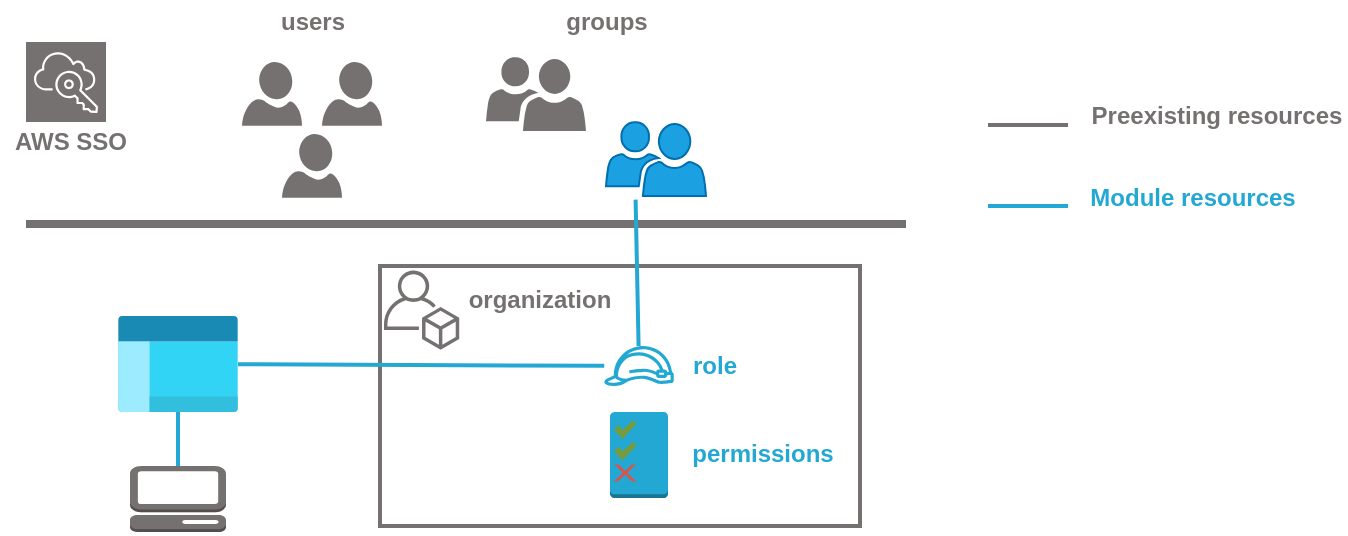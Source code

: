 <mxfile pages="1">
    <diagram id="4aA8682Oxr7YlsX3xrEW" name="Page-1">
        <mxGraphModel dx="746" dy="563" grid="1" gridSize="10" guides="1" tooltips="1" connect="1" arrows="1" fold="1" page="1" pageScale="1" pageWidth="827" pageHeight="1169" math="0" shadow="0">
            <root>
                <mxCell id="0"/>
                <mxCell id="1" parent="0"/>
                <mxCell id="hipz6K3Dw9yNYvxhTo2C-17" value="" style="rounded=0;whiteSpace=wrap;html=1;shadow=0;labelBackgroundColor=none;strokeColor=#767171;strokeWidth=2;fillColor=none;gradientColor=none;fontSize=17;fontColor=#767171;" parent="1" vertex="1">
                    <mxGeometry x="217" y="150" width="240" height="130" as="geometry"/>
                </mxCell>
                <mxCell id="asYjwT--wiLLLTKxJUm1-16" value="" style="endArrow=none;html=1;strokeColor=#767171;fontColor=#767171;fontSize=27;spacing=7;strokeWidth=2;" parent="1" edge="1">
                    <mxGeometry width="50" height="50" relative="1" as="geometry">
                        <mxPoint x="521" y="79.5" as="sourcePoint"/>
                        <mxPoint x="561" y="79.5" as="targetPoint"/>
                    </mxGeometry>
                </mxCell>
                <mxCell id="asYjwT--wiLLLTKxJUm1-17" value="" style="endArrow=none;html=1;strokeColor=#23A8D4;fontColor=#767171;fontSize=27;spacing=7;strokeWidth=2;" parent="1" edge="1">
                    <mxGeometry width="50" height="50" relative="1" as="geometry">
                        <mxPoint x="521" y="120" as="sourcePoint"/>
                        <mxPoint x="561" y="120" as="targetPoint"/>
                    </mxGeometry>
                </mxCell>
                <mxCell id="asYjwT--wiLLLTKxJUm1-18" value="&lt;font style=&quot;font-size: 12px&quot;&gt;Preexisting resources&lt;/font&gt;" style="text;html=1;resizable=0;autosize=1;align=center;verticalAlign=middle;points=[];fillColor=none;strokeColor=none;rounded=0;fontSize=12;fontColor=#767171;fontStyle=1" parent="1" vertex="1">
                    <mxGeometry x="570" y="65" width="130" height="20" as="geometry"/>
                </mxCell>
                <mxCell id="asYjwT--wiLLLTKxJUm1-19" value="&lt;font style=&quot;font-size: 12px&quot;&gt;Module resources&lt;/font&gt;" style="text;html=1;resizable=0;autosize=1;align=center;verticalAlign=middle;points=[];fillColor=none;strokeColor=none;rounded=0;fontSize=12;fontColor=#23A8D4;fontStyle=1" parent="1" vertex="1">
                    <mxGeometry x="568" y="106" width="110" height="20" as="geometry"/>
                </mxCell>
                <mxCell id="hipz6K3Dw9yNYvxhTo2C-2" value="" style="outlineConnect=0;dashed=0;verticalLabelPosition=bottom;verticalAlign=top;align=center;html=1;shape=mxgraph.aws3.permissions_2;fillColor=#23A8D4;gradientColor=none;shadow=0;labelBackgroundColor=none;strokeColor=none;strokeWidth=1;fontSize=17;fontColor=#767171;" parent="1" vertex="1">
                    <mxGeometry x="332" y="223" width="29" height="43" as="geometry"/>
                </mxCell>
                <mxCell id="hipz6K3Dw9yNYvxhTo2C-6" value="" style="aspect=fixed;pointerEvents=1;shadow=0;dashed=0;html=1;strokeColor=none;labelPosition=center;verticalLabelPosition=bottom;verticalAlign=top;align=center;fillColor=#767171;shape=mxgraph.azure.user;labelBackgroundColor=none;fontSize=17;fontColor=#767171;" parent="1" vertex="1">
                    <mxGeometry x="148" y="48" width="30" height="31.91" as="geometry"/>
                </mxCell>
                <mxCell id="hipz6K3Dw9yNYvxhTo2C-7" value="" style="outlineConnect=0;fontColor=#232F3E;gradientColor=none;fillColor=#767171;strokeColor=none;dashed=0;verticalLabelPosition=bottom;verticalAlign=top;align=center;html=1;fontSize=12;fontStyle=0;aspect=fixed;pointerEvents=1;shape=mxgraph.aws4.organizations_account;shadow=0;labelBackgroundColor=none;" parent="1" vertex="1">
                    <mxGeometry x="219" y="152" width="37.6" height="40" as="geometry"/>
                </mxCell>
                <mxCell id="hipz6K3Dw9yNYvxhTo2C-8" value="" style="outlineConnect=0;fontColor=#232F3E;gradientColor=none;gradientDirection=north;fillColor=#767171;strokeColor=#ffffff;dashed=0;verticalLabelPosition=bottom;verticalAlign=top;align=center;html=1;fontSize=12;fontStyle=0;aspect=fixed;shape=mxgraph.aws4.resourceIcon;resIcon=mxgraph.aws4.single_sign_on;shadow=0;labelBackgroundColor=none;" parent="1" vertex="1">
                    <mxGeometry x="40" y="38" width="40" height="40" as="geometry"/>
                </mxCell>
                <mxCell id="hipz6K3Dw9yNYvxhTo2C-9" value="" style="line;strokeWidth=4;html=1;perimeter=backbonePerimeter;points=[];outlineConnect=0;shadow=0;labelBackgroundColor=none;fillColor=#767171;gradientColor=none;fontSize=17;fontColor=#767171;strokeColor=#767171;" parent="1" vertex="1">
                    <mxGeometry x="40" y="124" width="440" height="10" as="geometry"/>
                </mxCell>
                <mxCell id="hipz6K3Dw9yNYvxhTo2C-10" value="&lt;font style=&quot;font-size: 12px&quot;&gt;AWS SSO&lt;/font&gt;" style="text;html=1;resizable=0;autosize=1;align=center;verticalAlign=middle;points=[];fillColor=none;strokeColor=none;rounded=0;fontSize=12;fontColor=#767171;fontStyle=1" parent="1" vertex="1">
                    <mxGeometry x="27" y="78" width="70" height="20" as="geometry"/>
                </mxCell>
                <mxCell id="hipz6K3Dw9yNYvxhTo2C-11" value="" style="aspect=fixed;pointerEvents=1;shadow=0;dashed=0;html=1;strokeColor=none;labelPosition=center;verticalLabelPosition=bottom;verticalAlign=top;align=center;fillColor=#767171;shape=mxgraph.azure.user;labelBackgroundColor=none;fontSize=17;fontColor=#767171;" parent="1" vertex="1">
                    <mxGeometry x="188" y="48" width="30" height="31.91" as="geometry"/>
                </mxCell>
                <mxCell id="hipz6K3Dw9yNYvxhTo2C-12" value="" style="aspect=fixed;pointerEvents=1;shadow=0;dashed=0;html=1;strokeColor=none;labelPosition=center;verticalLabelPosition=bottom;verticalAlign=top;align=center;fillColor=#767171;shape=mxgraph.azure.user;labelBackgroundColor=none;fontSize=17;fontColor=#767171;" parent="1" vertex="1">
                    <mxGeometry x="168" y="84" width="30" height="31.91" as="geometry"/>
                </mxCell>
                <mxCell id="hipz6K3Dw9yNYvxhTo2C-13" value="" style="pointerEvents=1;shadow=0;dashed=0;html=1;strokeColor=#006EAF;labelPosition=center;verticalLabelPosition=bottom;verticalAlign=top;align=center;fillColor=#1ba1e2;shape=mxgraph.mscae.intune.user_group;labelBackgroundColor=none;fontSize=17;fontColor=#ffffff;" parent="1" vertex="1">
                    <mxGeometry x="330" y="78" width="50" height="37" as="geometry"/>
                </mxCell>
                <mxCell id="hipz6K3Dw9yNYvxhTo2C-14" value="" style="pointerEvents=1;shadow=0;dashed=0;html=1;strokeColor=none;labelPosition=center;verticalLabelPosition=bottom;verticalAlign=top;align=center;fillColor=#767171;shape=mxgraph.mscae.intune.user_group;labelBackgroundColor=none;fontSize=17;fontColor=#767171;" parent="1" vertex="1">
                    <mxGeometry x="270" y="45.5" width="50" height="37" as="geometry"/>
                </mxCell>
                <mxCell id="hipz6K3Dw9yNYvxhTo2C-15" value="&lt;font style=&quot;font-size: 12px&quot;&gt;users&lt;/font&gt;" style="text;html=1;resizable=0;autosize=1;align=center;verticalAlign=middle;points=[];fillColor=none;strokeColor=none;rounded=0;fontSize=12;fontColor=#767171;fontStyle=1" parent="1" vertex="1">
                    <mxGeometry x="158" y="18" width="50" height="20" as="geometry"/>
                </mxCell>
                <mxCell id="hipz6K3Dw9yNYvxhTo2C-16" value="&lt;font style=&quot;font-size: 12px&quot;&gt;groups&lt;/font&gt;" style="text;html=1;resizable=0;autosize=1;align=center;verticalAlign=middle;points=[];fillColor=none;strokeColor=none;rounded=0;fontSize=12;fontColor=#767171;fontStyle=1" parent="1" vertex="1">
                    <mxGeometry x="305" y="17.5" width="50" height="20" as="geometry"/>
                </mxCell>
                <mxCell id="hipz6K3Dw9yNYvxhTo2C-18" value="organization" style="text;html=1;strokeColor=none;fillColor=none;align=center;verticalAlign=middle;whiteSpace=wrap;rounded=0;shadow=0;labelBackgroundColor=none;fontSize=12;fontColor=#767171;fontStyle=1" parent="1" vertex="1">
                    <mxGeometry x="277" y="157" width="40" height="20" as="geometry"/>
                </mxCell>
                <mxCell id="hipz6K3Dw9yNYvxhTo2C-19" value="" style="outlineConnect=0;fontColor=#232F3E;gradientColor=none;fillColor=#23A8D4;strokeColor=none;dashed=0;verticalLabelPosition=bottom;verticalAlign=top;align=center;html=1;fontSize=12;fontStyle=0;aspect=fixed;pointerEvents=1;shape=mxgraph.aws4.role;shadow=0;labelBackgroundColor=none;" parent="1" vertex="1">
                    <mxGeometry x="329" y="190" width="35" height="20" as="geometry"/>
                </mxCell>
                <mxCell id="hipz6K3Dw9yNYvxhTo2C-22" value="&lt;font style=&quot;font-size: 12px&quot;&gt;role&lt;/font&gt;" style="text;html=1;resizable=0;autosize=1;align=center;verticalAlign=middle;points=[];fillColor=none;strokeColor=none;rounded=0;fontSize=12;fontColor=#23A8D4;fontStyle=1" parent="1" vertex="1">
                    <mxGeometry x="364" y="190" width="40" height="20" as="geometry"/>
                </mxCell>
                <mxCell id="hipz6K3Dw9yNYvxhTo2C-23" value="&lt;font style=&quot;font-size: 12px&quot;&gt;permissions&lt;/font&gt;" style="text;html=1;resizable=0;autosize=1;align=center;verticalAlign=middle;points=[];fillColor=none;strokeColor=none;rounded=0;fontSize=12;fontColor=#23A8D4;fontStyle=1" parent="1" vertex="1">
                    <mxGeometry x="368" y="234" width="80" height="20" as="geometry"/>
                </mxCell>
                <mxCell id="hipz6K3Dw9yNYvxhTo2C-26" value="" style="endArrow=none;html=1;strokeColor=#23A8D4;fontColor=#767171;fontSize=27;spacing=7;strokeWidth=2;exitX=0.296;exitY=1.049;exitDx=0;exitDy=0;exitPerimeter=0;" parent="1" source="hipz6K3Dw9yNYvxhTo2C-13" target="hipz6K3Dw9yNYvxhTo2C-19" edge="1">
                    <mxGeometry width="50" height="50" relative="1" as="geometry">
                        <mxPoint x="545" y="143" as="sourcePoint"/>
                        <mxPoint x="585" y="143" as="targetPoint"/>
                    </mxGeometry>
                </mxCell>
                <mxCell id="hipz6K3Dw9yNYvxhTo2C-27" value="" style="outlineConnect=0;dashed=0;verticalLabelPosition=bottom;verticalAlign=top;align=center;html=1;shape=mxgraph.aws3.management_console;fillColor=#767171;gradientColor=none;shadow=0;labelBackgroundColor=none;strokeColor=#767171;strokeWidth=2;fontSize=12;fontColor=#767171;" parent="1" vertex="1">
                    <mxGeometry x="92" y="250" width="48" height="33" as="geometry"/>
                </mxCell>
                <mxCell id="hipz6K3Dw9yNYvxhTo2C-28" value="" style="endArrow=none;html=1;strokeColor=#23A8D4;fontColor=#767171;fontSize=27;spacing=7;strokeWidth=2;" parent="1" source="6" target="hipz6K3Dw9yNYvxhTo2C-19" edge="1">
                    <mxGeometry width="50" height="50" relative="1" as="geometry">
                        <mxPoint x="354.8" y="126.813" as="sourcePoint"/>
                        <mxPoint x="356.296" y="200.03" as="targetPoint"/>
                    </mxGeometry>
                </mxCell>
                <mxCell id="hipz6K3Dw9yNYvxhTo2C-29" value="" style="endArrow=none;html=1;strokeColor=#23A8D4;fontColor=#767171;fontSize=27;spacing=7;strokeWidth=2;exitX=0.5;exitY=0;exitDx=0;exitDy=0;exitPerimeter=0;" parent="1" source="hipz6K3Dw9yNYvxhTo2C-27" target="6" edge="1">
                    <mxGeometry width="50" height="50" relative="1" as="geometry">
                        <mxPoint x="145" y="210" as="sourcePoint"/>
                        <mxPoint x="339" y="210" as="targetPoint"/>
                    </mxGeometry>
                </mxCell>
                <mxCell id="6" value="" style="aspect=fixed;html=1;points=[];align=center;image;fontSize=12;image=img/lib/azure2/general/Management_Portal.svg;labelBackgroundColor=none;fontColor=none;strokeColor=#23A8D4;fillColor=#23A8D4;" parent="1" vertex="1">
                    <mxGeometry x="86" y="175" width="60" height="48" as="geometry"/>
                </mxCell>
            </root>
        </mxGraphModel>
    </diagram>
</mxfile>